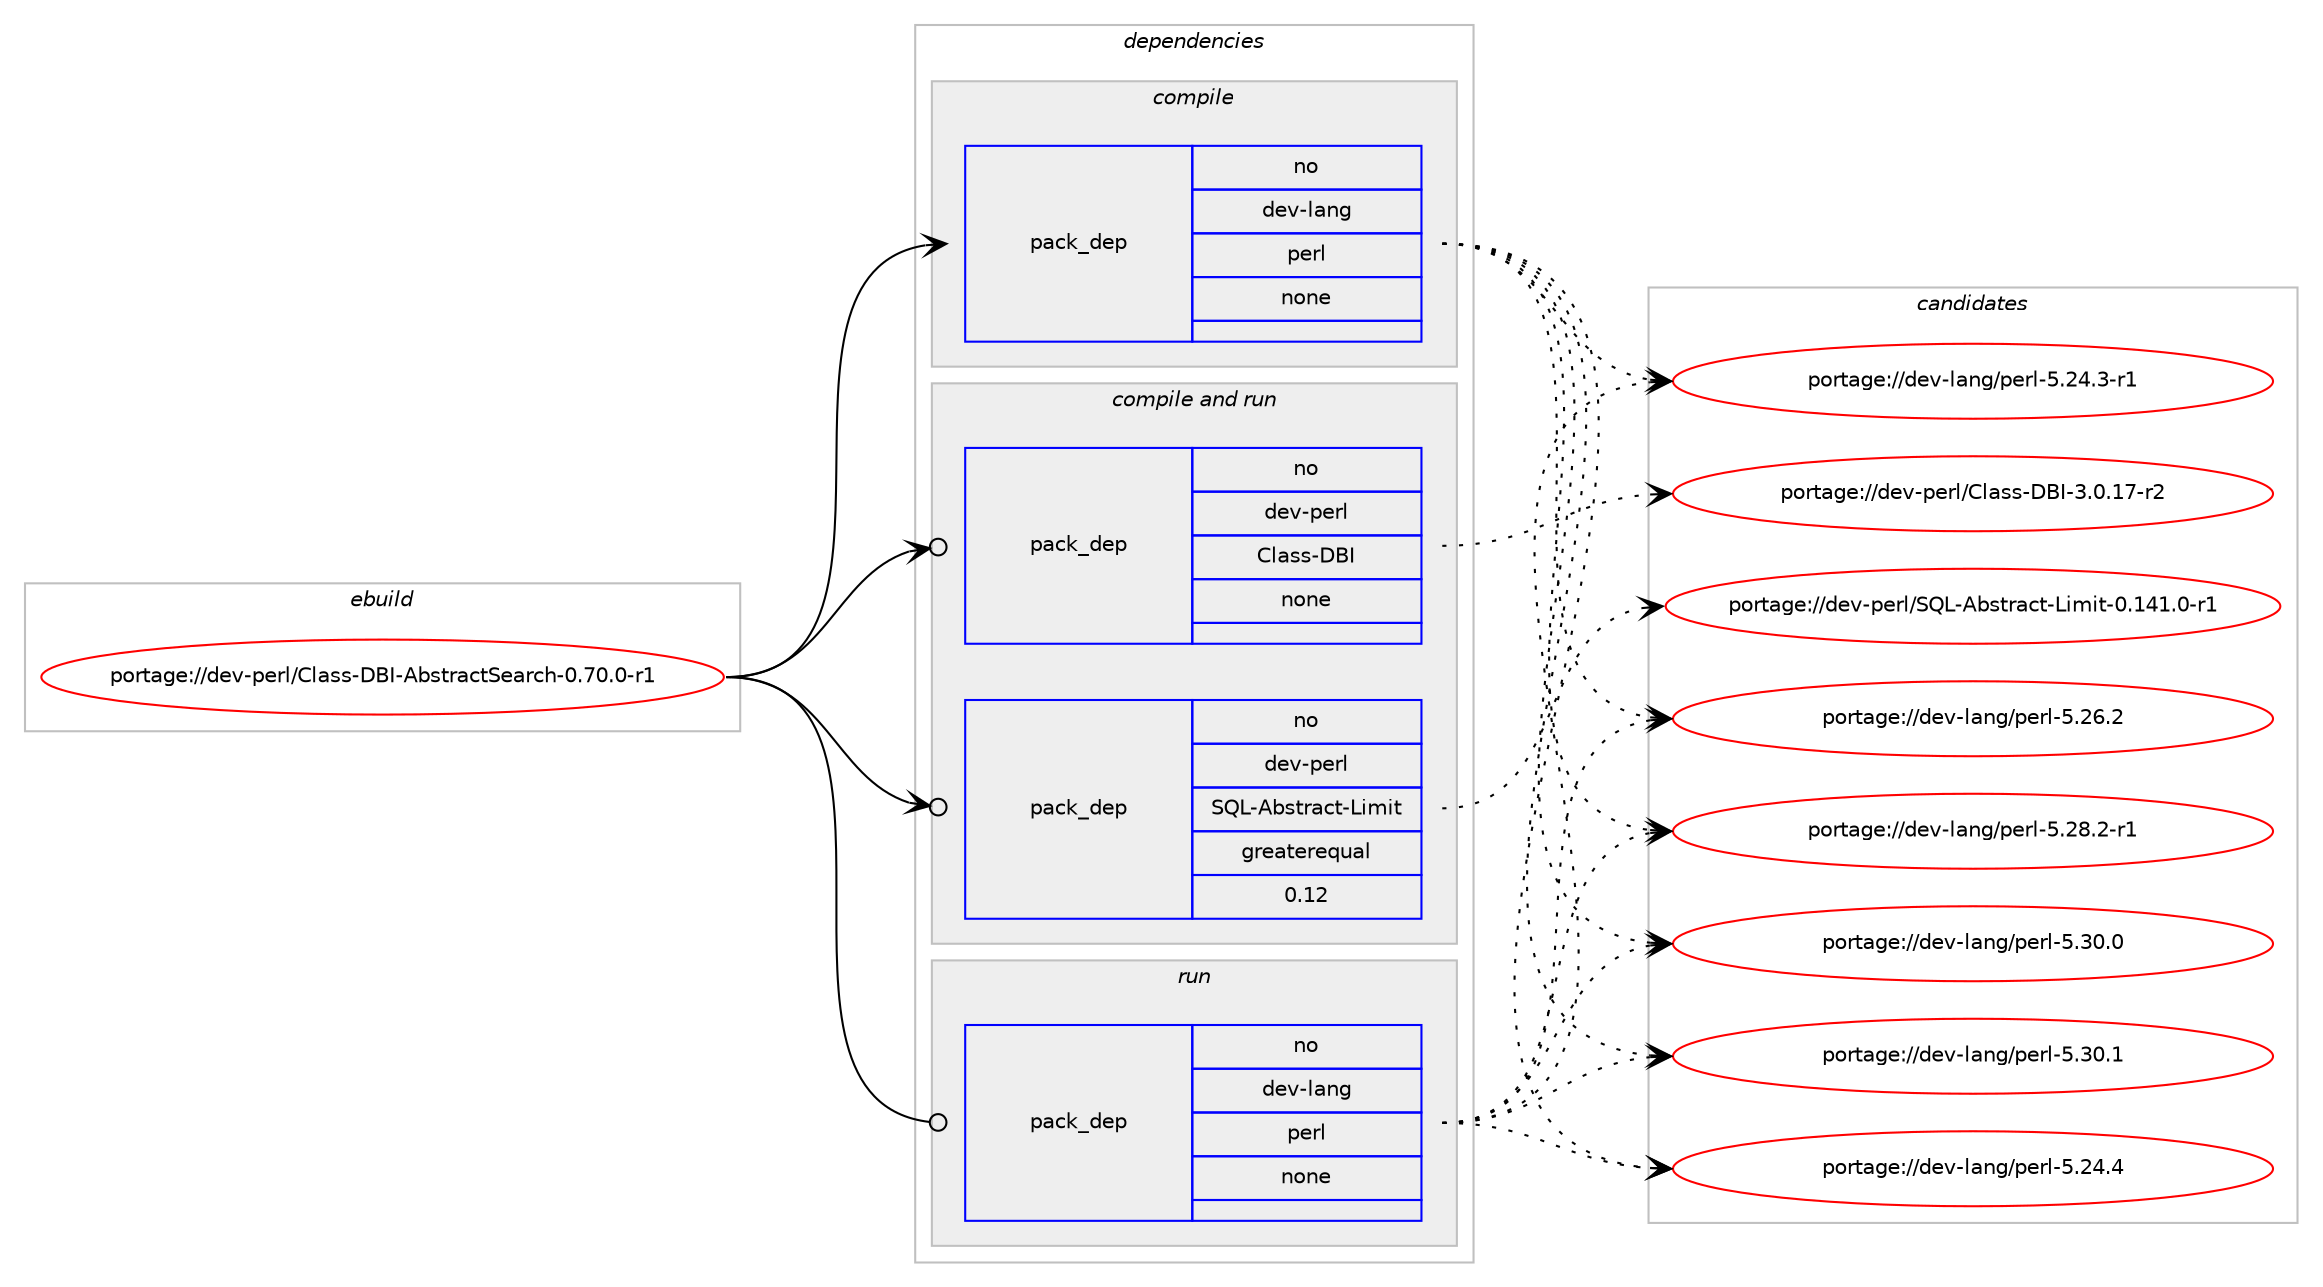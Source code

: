 digraph prolog {

# *************
# Graph options
# *************

newrank=true;
concentrate=true;
compound=true;
graph [rankdir=LR,fontname=Helvetica,fontsize=10,ranksep=1.5];#, ranksep=2.5, nodesep=0.2];
edge  [arrowhead=vee];
node  [fontname=Helvetica,fontsize=10];

# **********
# The ebuild
# **********

subgraph cluster_leftcol {
color=gray;
rank=same;
label=<<i>ebuild</i>>;
id [label="portage://dev-perl/Class-DBI-AbstractSearch-0.70.0-r1", color=red, width=4, href="../dev-perl/Class-DBI-AbstractSearch-0.70.0-r1.svg"];
}

# ****************
# The dependencies
# ****************

subgraph cluster_midcol {
color=gray;
label=<<i>dependencies</i>>;
subgraph cluster_compile {
fillcolor="#eeeeee";
style=filled;
label=<<i>compile</i>>;
subgraph pack83857 {
dependency109667 [label=<<TABLE BORDER="0" CELLBORDER="1" CELLSPACING="0" CELLPADDING="4" WIDTH="220"><TR><TD ROWSPAN="6" CELLPADDING="30">pack_dep</TD></TR><TR><TD WIDTH="110">no</TD></TR><TR><TD>dev-lang</TD></TR><TR><TD>perl</TD></TR><TR><TD>none</TD></TR><TR><TD></TD></TR></TABLE>>, shape=none, color=blue];
}
id:e -> dependency109667:w [weight=20,style="solid",arrowhead="vee"];
}
subgraph cluster_compileandrun {
fillcolor="#eeeeee";
style=filled;
label=<<i>compile and run</i>>;
subgraph pack83858 {
dependency109668 [label=<<TABLE BORDER="0" CELLBORDER="1" CELLSPACING="0" CELLPADDING="4" WIDTH="220"><TR><TD ROWSPAN="6" CELLPADDING="30">pack_dep</TD></TR><TR><TD WIDTH="110">no</TD></TR><TR><TD>dev-perl</TD></TR><TR><TD>Class-DBI</TD></TR><TR><TD>none</TD></TR><TR><TD></TD></TR></TABLE>>, shape=none, color=blue];
}
id:e -> dependency109668:w [weight=20,style="solid",arrowhead="odotvee"];
subgraph pack83859 {
dependency109669 [label=<<TABLE BORDER="0" CELLBORDER="1" CELLSPACING="0" CELLPADDING="4" WIDTH="220"><TR><TD ROWSPAN="6" CELLPADDING="30">pack_dep</TD></TR><TR><TD WIDTH="110">no</TD></TR><TR><TD>dev-perl</TD></TR><TR><TD>SQL-Abstract-Limit</TD></TR><TR><TD>greaterequal</TD></TR><TR><TD>0.12</TD></TR></TABLE>>, shape=none, color=blue];
}
id:e -> dependency109669:w [weight=20,style="solid",arrowhead="odotvee"];
}
subgraph cluster_run {
fillcolor="#eeeeee";
style=filled;
label=<<i>run</i>>;
subgraph pack83860 {
dependency109670 [label=<<TABLE BORDER="0" CELLBORDER="1" CELLSPACING="0" CELLPADDING="4" WIDTH="220"><TR><TD ROWSPAN="6" CELLPADDING="30">pack_dep</TD></TR><TR><TD WIDTH="110">no</TD></TR><TR><TD>dev-lang</TD></TR><TR><TD>perl</TD></TR><TR><TD>none</TD></TR><TR><TD></TD></TR></TABLE>>, shape=none, color=blue];
}
id:e -> dependency109670:w [weight=20,style="solid",arrowhead="odot"];
}
}

# **************
# The candidates
# **************

subgraph cluster_choices {
rank=same;
color=gray;
label=<<i>candidates</i>>;

subgraph choice83857 {
color=black;
nodesep=1;
choiceportage100101118451089711010347112101114108455346505246514511449 [label="portage://dev-lang/perl-5.24.3-r1", color=red, width=4,href="../dev-lang/perl-5.24.3-r1.svg"];
choiceportage10010111845108971101034711210111410845534650524652 [label="portage://dev-lang/perl-5.24.4", color=red, width=4,href="../dev-lang/perl-5.24.4.svg"];
choiceportage10010111845108971101034711210111410845534650544650 [label="portage://dev-lang/perl-5.26.2", color=red, width=4,href="../dev-lang/perl-5.26.2.svg"];
choiceportage100101118451089711010347112101114108455346505646504511449 [label="portage://dev-lang/perl-5.28.2-r1", color=red, width=4,href="../dev-lang/perl-5.28.2-r1.svg"];
choiceportage10010111845108971101034711210111410845534651484648 [label="portage://dev-lang/perl-5.30.0", color=red, width=4,href="../dev-lang/perl-5.30.0.svg"];
choiceportage10010111845108971101034711210111410845534651484649 [label="portage://dev-lang/perl-5.30.1", color=red, width=4,href="../dev-lang/perl-5.30.1.svg"];
dependency109667:e -> choiceportage100101118451089711010347112101114108455346505246514511449:w [style=dotted,weight="100"];
dependency109667:e -> choiceportage10010111845108971101034711210111410845534650524652:w [style=dotted,weight="100"];
dependency109667:e -> choiceportage10010111845108971101034711210111410845534650544650:w [style=dotted,weight="100"];
dependency109667:e -> choiceportage100101118451089711010347112101114108455346505646504511449:w [style=dotted,weight="100"];
dependency109667:e -> choiceportage10010111845108971101034711210111410845534651484648:w [style=dotted,weight="100"];
dependency109667:e -> choiceportage10010111845108971101034711210111410845534651484649:w [style=dotted,weight="100"];
}
subgraph choice83858 {
color=black;
nodesep=1;
choiceportage1001011184511210111410847671089711511545686673455146484649554511450 [label="portage://dev-perl/Class-DBI-3.0.17-r2", color=red, width=4,href="../dev-perl/Class-DBI-3.0.17-r2.svg"];
dependency109668:e -> choiceportage1001011184511210111410847671089711511545686673455146484649554511450:w [style=dotted,weight="100"];
}
subgraph choice83859 {
color=black;
nodesep=1;
choiceportage10010111845112101114108478381764565981151161149799116457610510910511645484649524946484511449 [label="portage://dev-perl/SQL-Abstract-Limit-0.141.0-r1", color=red, width=4,href="../dev-perl/SQL-Abstract-Limit-0.141.0-r1.svg"];
dependency109669:e -> choiceportage10010111845112101114108478381764565981151161149799116457610510910511645484649524946484511449:w [style=dotted,weight="100"];
}
subgraph choice83860 {
color=black;
nodesep=1;
choiceportage100101118451089711010347112101114108455346505246514511449 [label="portage://dev-lang/perl-5.24.3-r1", color=red, width=4,href="../dev-lang/perl-5.24.3-r1.svg"];
choiceportage10010111845108971101034711210111410845534650524652 [label="portage://dev-lang/perl-5.24.4", color=red, width=4,href="../dev-lang/perl-5.24.4.svg"];
choiceportage10010111845108971101034711210111410845534650544650 [label="portage://dev-lang/perl-5.26.2", color=red, width=4,href="../dev-lang/perl-5.26.2.svg"];
choiceportage100101118451089711010347112101114108455346505646504511449 [label="portage://dev-lang/perl-5.28.2-r1", color=red, width=4,href="../dev-lang/perl-5.28.2-r1.svg"];
choiceportage10010111845108971101034711210111410845534651484648 [label="portage://dev-lang/perl-5.30.0", color=red, width=4,href="../dev-lang/perl-5.30.0.svg"];
choiceportage10010111845108971101034711210111410845534651484649 [label="portage://dev-lang/perl-5.30.1", color=red, width=4,href="../dev-lang/perl-5.30.1.svg"];
dependency109670:e -> choiceportage100101118451089711010347112101114108455346505246514511449:w [style=dotted,weight="100"];
dependency109670:e -> choiceportage10010111845108971101034711210111410845534650524652:w [style=dotted,weight="100"];
dependency109670:e -> choiceportage10010111845108971101034711210111410845534650544650:w [style=dotted,weight="100"];
dependency109670:e -> choiceportage100101118451089711010347112101114108455346505646504511449:w [style=dotted,weight="100"];
dependency109670:e -> choiceportage10010111845108971101034711210111410845534651484648:w [style=dotted,weight="100"];
dependency109670:e -> choiceportage10010111845108971101034711210111410845534651484649:w [style=dotted,weight="100"];
}
}

}
